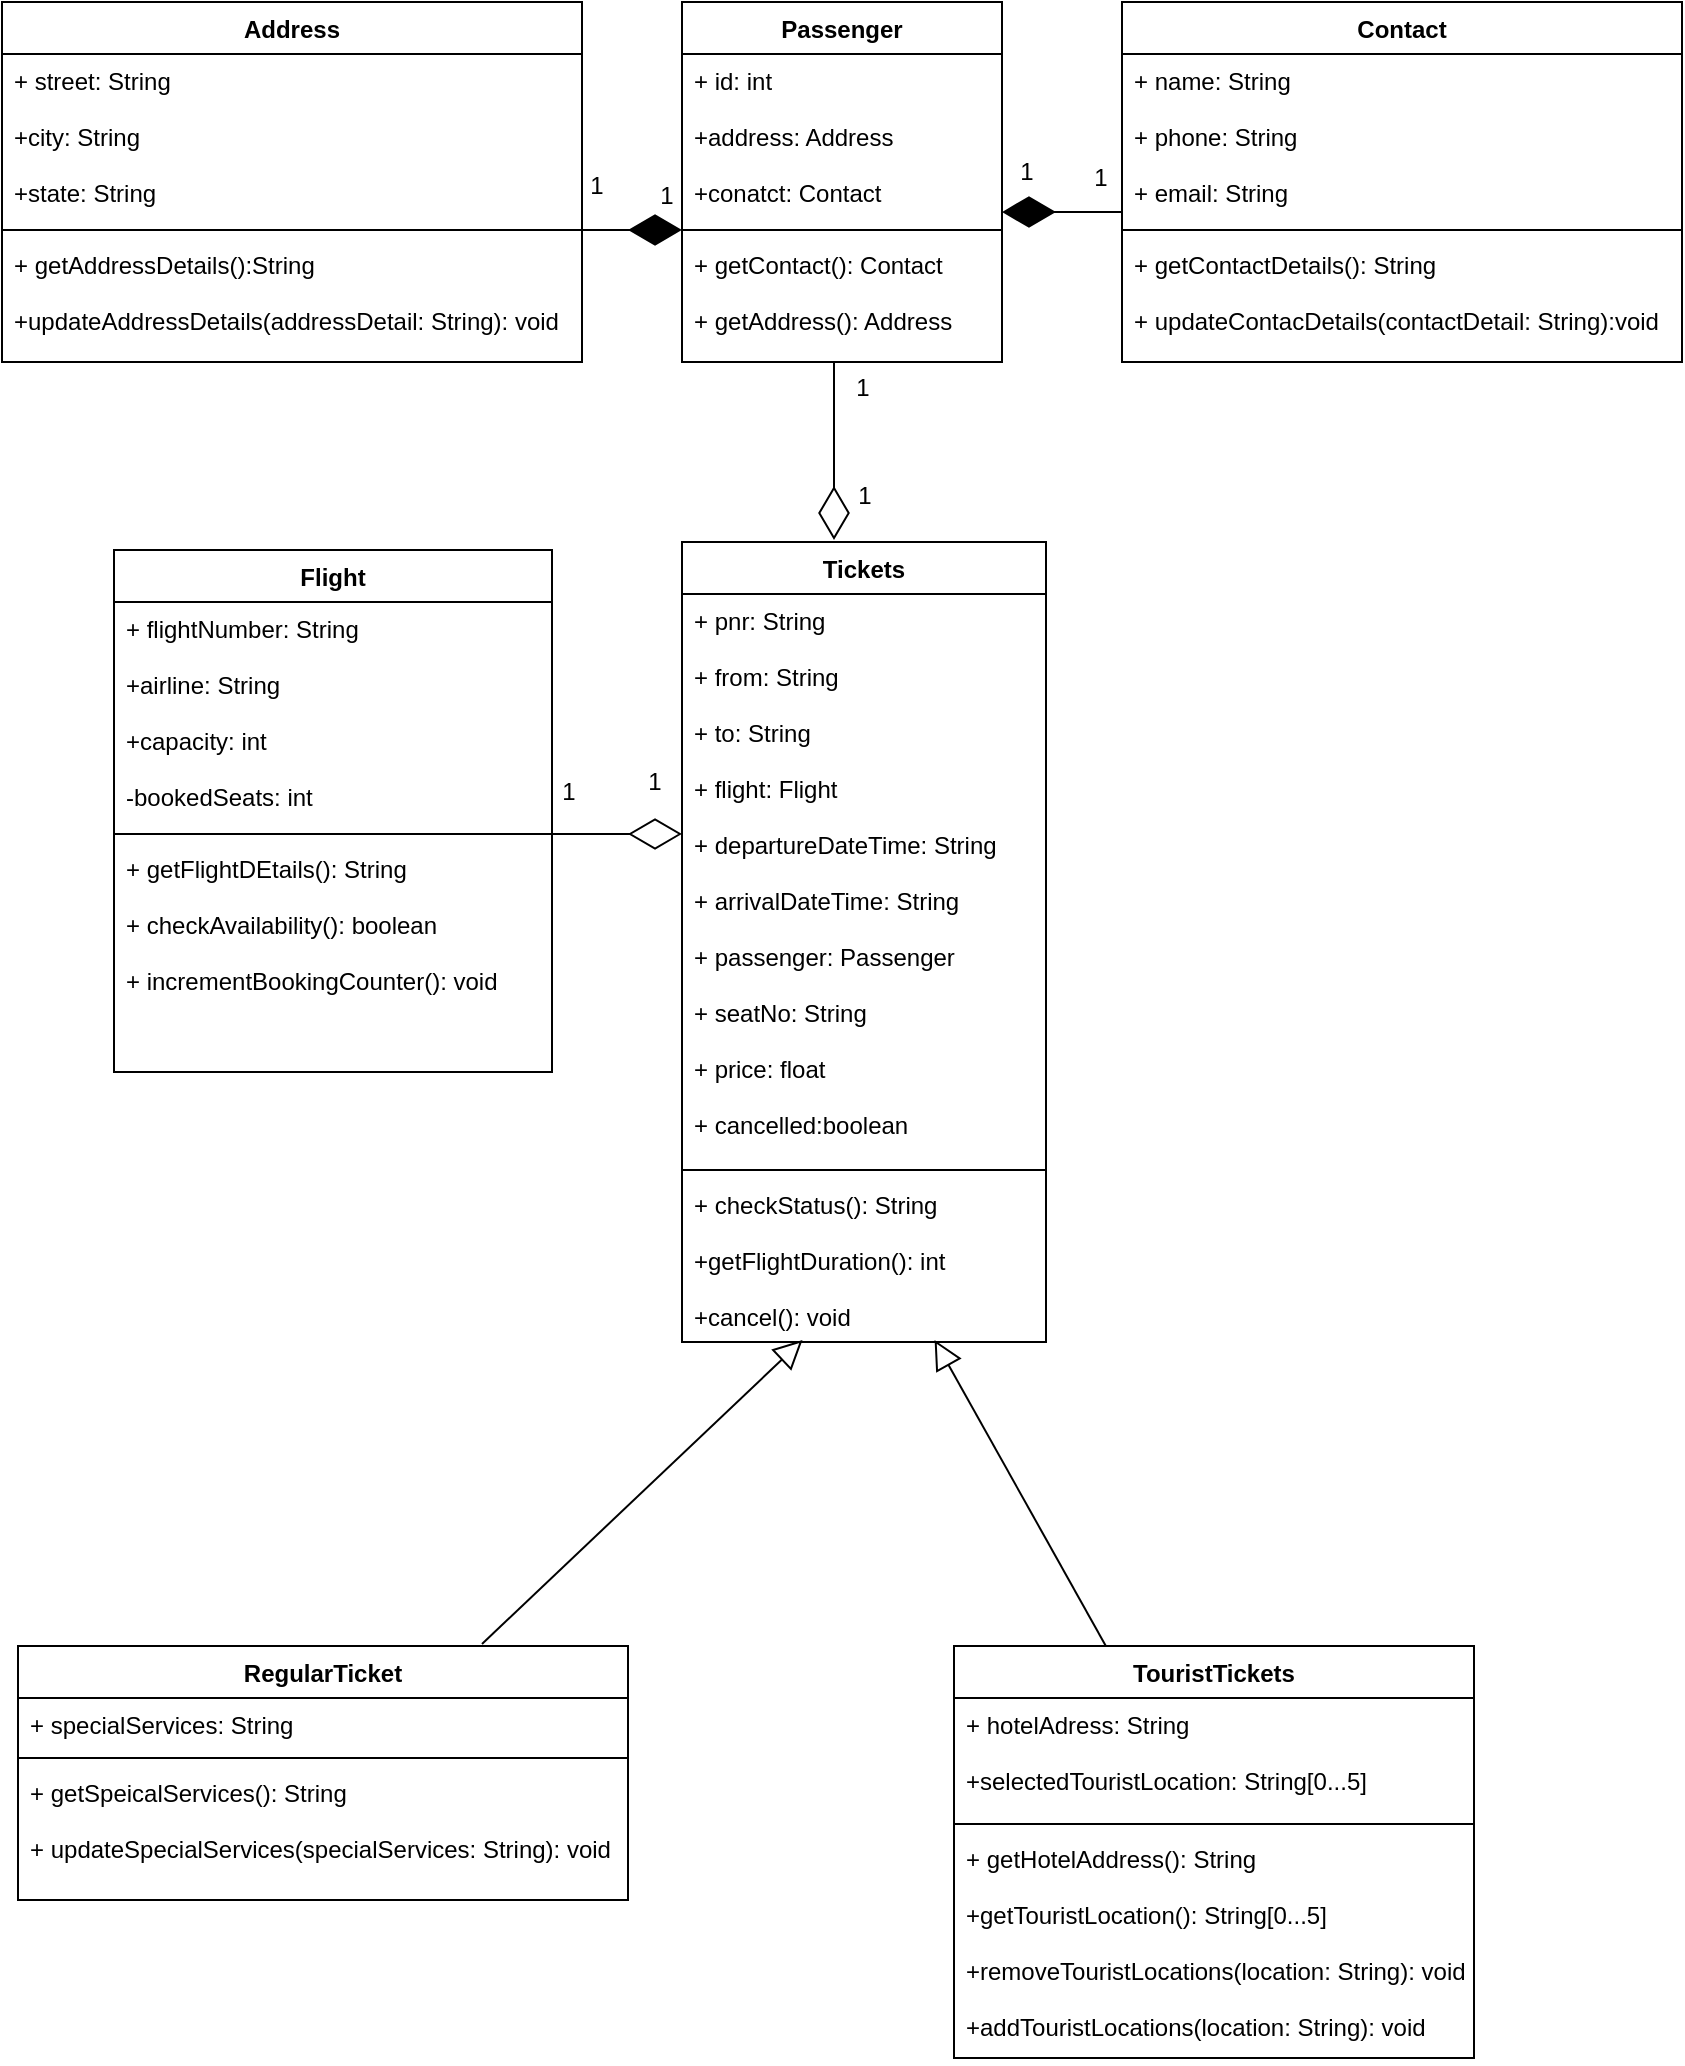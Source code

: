 <mxfile version="14.6.3" type="device"><diagram id="DF7BTEr1FDIvKcy1FoLk" name="Page-1"><mxGraphModel dx="1038" dy="523" grid="0" gridSize="10" guides="1" tooltips="1" connect="1" arrows="1" fold="1" page="0" pageScale="1" pageWidth="413" pageHeight="583" math="0" shadow="0"><root><mxCell id="0"/><mxCell id="1" parent="0"/><mxCell id="mBLglTa8eC9f9-06ht0y-1" value="Address" style="swimlane;fontStyle=1;align=center;verticalAlign=top;childLayout=stackLayout;horizontal=1;startSize=26;horizontalStack=0;resizeParent=1;resizeParentMax=0;resizeLast=0;collapsible=1;marginBottom=0;" parent="1" vertex="1"><mxGeometry x="80" y="120" width="290" height="180" as="geometry"/></mxCell><mxCell id="mBLglTa8eC9f9-06ht0y-2" value="+ street: String&#10;&#10;+city: String&#10;&#10;+state: String" style="text;strokeColor=none;fillColor=none;align=left;verticalAlign=top;spacingLeft=4;spacingRight=4;overflow=hidden;rotatable=0;points=[[0,0.5],[1,0.5]];portConstraint=eastwest;" parent="mBLglTa8eC9f9-06ht0y-1" vertex="1"><mxGeometry y="26" width="290" height="84" as="geometry"/></mxCell><mxCell id="mBLglTa8eC9f9-06ht0y-3" value="" style="line;strokeWidth=1;fillColor=none;align=left;verticalAlign=middle;spacingTop=-1;spacingLeft=3;spacingRight=3;rotatable=0;labelPosition=right;points=[];portConstraint=eastwest;" parent="mBLglTa8eC9f9-06ht0y-1" vertex="1"><mxGeometry y="110" width="290" height="8" as="geometry"/></mxCell><mxCell id="mBLglTa8eC9f9-06ht0y-4" value="+ getAddressDetails():String&#10;&#10;+updateAddressDetails(addressDetail: String): void&#10;" style="text;strokeColor=none;fillColor=none;align=left;verticalAlign=top;spacingLeft=4;spacingRight=4;overflow=hidden;rotatable=0;points=[[0,0.5],[1,0.5]];portConstraint=eastwest;" parent="mBLglTa8eC9f9-06ht0y-1" vertex="1"><mxGeometry y="118" width="290" height="62" as="geometry"/></mxCell><mxCell id="mBLglTa8eC9f9-06ht0y-5" value="Contact" style="swimlane;fontStyle=1;align=center;verticalAlign=top;childLayout=stackLayout;horizontal=1;startSize=26;horizontalStack=0;resizeParent=1;resizeParentMax=0;resizeLast=0;collapsible=1;marginBottom=0;" parent="1" vertex="1"><mxGeometry x="640" y="120" width="280" height="180" as="geometry"/></mxCell><mxCell id="mBLglTa8eC9f9-06ht0y-6" value="+ name: String&#10;&#10;+ phone: String&#10;&#10;+ email: String" style="text;strokeColor=none;fillColor=none;align=left;verticalAlign=top;spacingLeft=4;spacingRight=4;overflow=hidden;rotatable=0;points=[[0,0.5],[1,0.5]];portConstraint=eastwest;" parent="mBLglTa8eC9f9-06ht0y-5" vertex="1"><mxGeometry y="26" width="280" height="84" as="geometry"/></mxCell><mxCell id="mBLglTa8eC9f9-06ht0y-7" value="" style="line;strokeWidth=1;fillColor=none;align=left;verticalAlign=middle;spacingTop=-1;spacingLeft=3;spacingRight=3;rotatable=0;labelPosition=right;points=[];portConstraint=eastwest;" parent="mBLglTa8eC9f9-06ht0y-5" vertex="1"><mxGeometry y="110" width="280" height="8" as="geometry"/></mxCell><mxCell id="mBLglTa8eC9f9-06ht0y-8" value="+ getContactDetails(): String&#10;&#10;+ updateContacDetails(contactDetail: String):void" style="text;strokeColor=none;fillColor=none;align=left;verticalAlign=top;spacingLeft=4;spacingRight=4;overflow=hidden;rotatable=0;points=[[0,0.5],[1,0.5]];portConstraint=eastwest;" parent="mBLglTa8eC9f9-06ht0y-5" vertex="1"><mxGeometry y="118" width="280" height="62" as="geometry"/></mxCell><mxCell id="mBLglTa8eC9f9-06ht0y-9" value="Flight" style="swimlane;fontStyle=1;align=center;verticalAlign=top;childLayout=stackLayout;horizontal=1;startSize=26;horizontalStack=0;resizeParent=1;resizeParentMax=0;resizeLast=0;collapsible=1;marginBottom=0;" parent="1" vertex="1"><mxGeometry x="136" y="394" width="219" height="261" as="geometry"/></mxCell><mxCell id="mBLglTa8eC9f9-06ht0y-10" value="+ flightNumber: String&#10;&#10;+airline: String&#10;&#10;+capacity: int&#10;&#10;-bookedSeats: int" style="text;strokeColor=none;fillColor=none;align=left;verticalAlign=top;spacingLeft=4;spacingRight=4;overflow=hidden;rotatable=0;points=[[0,0.5],[1,0.5]];portConstraint=eastwest;" parent="mBLglTa8eC9f9-06ht0y-9" vertex="1"><mxGeometry y="26" width="219" height="112" as="geometry"/></mxCell><mxCell id="mBLglTa8eC9f9-06ht0y-11" value="" style="line;strokeWidth=1;fillColor=none;align=left;verticalAlign=middle;spacingTop=-1;spacingLeft=3;spacingRight=3;rotatable=0;labelPosition=right;points=[];portConstraint=eastwest;" parent="mBLglTa8eC9f9-06ht0y-9" vertex="1"><mxGeometry y="138" width="219" height="8" as="geometry"/></mxCell><mxCell id="mBLglTa8eC9f9-06ht0y-12" value="+ getFlightDEtails(): String&#10;&#10;+ checkAvailability(): boolean&#10;&#10;+ incrementBookingCounter(): void" style="text;strokeColor=none;fillColor=none;align=left;verticalAlign=top;spacingLeft=4;spacingRight=4;overflow=hidden;rotatable=0;points=[[0,0.5],[1,0.5]];portConstraint=eastwest;" parent="mBLglTa8eC9f9-06ht0y-9" vertex="1"><mxGeometry y="146" width="219" height="115" as="geometry"/></mxCell><mxCell id="mBLglTa8eC9f9-06ht0y-13" value="Passenger" style="swimlane;fontStyle=1;align=center;verticalAlign=top;childLayout=stackLayout;horizontal=1;startSize=26;horizontalStack=0;resizeParent=1;resizeParentMax=0;resizeLast=0;collapsible=1;marginBottom=0;" parent="1" vertex="1"><mxGeometry x="420" y="120" width="160" height="180" as="geometry"/></mxCell><mxCell id="mBLglTa8eC9f9-06ht0y-14" value="+ id: int&#10;&#10;+address: Address&#10;&#10;+conatct: Contact" style="text;strokeColor=none;fillColor=none;align=left;verticalAlign=top;spacingLeft=4;spacingRight=4;overflow=hidden;rotatable=0;points=[[0,0.5],[1,0.5]];portConstraint=eastwest;" parent="mBLglTa8eC9f9-06ht0y-13" vertex="1"><mxGeometry y="26" width="160" height="84" as="geometry"/></mxCell><mxCell id="mBLglTa8eC9f9-06ht0y-15" value="" style="line;strokeWidth=1;fillColor=none;align=left;verticalAlign=middle;spacingTop=-1;spacingLeft=3;spacingRight=3;rotatable=0;labelPosition=right;points=[];portConstraint=eastwest;" parent="mBLglTa8eC9f9-06ht0y-13" vertex="1"><mxGeometry y="110" width="160" height="8" as="geometry"/></mxCell><mxCell id="mBLglTa8eC9f9-06ht0y-16" value="+ getContact(): Contact&#10;&#10;+ getAddress(): Address&#10;" style="text;strokeColor=none;fillColor=none;align=left;verticalAlign=top;spacingLeft=4;spacingRight=4;overflow=hidden;rotatable=0;points=[[0,0.5],[1,0.5]];portConstraint=eastwest;" parent="mBLglTa8eC9f9-06ht0y-13" vertex="1"><mxGeometry y="118" width="160" height="62" as="geometry"/></mxCell><mxCell id="mBLglTa8eC9f9-06ht0y-21" value="Tickets" style="swimlane;fontStyle=1;align=center;verticalAlign=top;childLayout=stackLayout;horizontal=1;startSize=26;horizontalStack=0;resizeParent=1;resizeParentMax=0;resizeLast=0;collapsible=1;marginBottom=0;" parent="1" vertex="1"><mxGeometry x="420" y="390" width="182" height="400" as="geometry"/></mxCell><mxCell id="mBLglTa8eC9f9-06ht0y-22" value="+ pnr: String&#10;&#10;+ from: String&#10;&#10;+ to: String&#10;&#10;+ flight: Flight&#10;&#10;+ departureDateTime: String&#10;&#10;+ arrivalDateTime: String&#10;&#10;+ passenger: Passenger&#10;&#10;+ seatNo: String&#10;&#10;+ price: float&#10;&#10;+ cancelled:boolean" style="text;strokeColor=none;fillColor=none;align=left;verticalAlign=top;spacingLeft=4;spacingRight=4;overflow=hidden;rotatable=0;points=[[0,0.5],[1,0.5]];portConstraint=eastwest;" parent="mBLglTa8eC9f9-06ht0y-21" vertex="1"><mxGeometry y="26" width="182" height="284" as="geometry"/></mxCell><mxCell id="mBLglTa8eC9f9-06ht0y-23" value="" style="line;strokeWidth=1;fillColor=none;align=left;verticalAlign=middle;spacingTop=-1;spacingLeft=3;spacingRight=3;rotatable=0;labelPosition=right;points=[];portConstraint=eastwest;" parent="mBLglTa8eC9f9-06ht0y-21" vertex="1"><mxGeometry y="310" width="182" height="8" as="geometry"/></mxCell><mxCell id="mBLglTa8eC9f9-06ht0y-24" value="+ checkStatus(): String&#10;&#10;+getFlightDuration(): int&#10;&#10;+cancel(): void" style="text;strokeColor=none;fillColor=none;align=left;verticalAlign=top;spacingLeft=4;spacingRight=4;overflow=hidden;rotatable=0;points=[[0,0.5],[1,0.5]];portConstraint=eastwest;" parent="mBLglTa8eC9f9-06ht0y-21" vertex="1"><mxGeometry y="318" width="182" height="82" as="geometry"/></mxCell><mxCell id="mBLglTa8eC9f9-06ht0y-25" value="RegularTicket" style="swimlane;fontStyle=1;align=center;verticalAlign=top;childLayout=stackLayout;horizontal=1;startSize=26;horizontalStack=0;resizeParent=1;resizeParentMax=0;resizeLast=0;collapsible=1;marginBottom=0;" parent="1" vertex="1"><mxGeometry x="88" y="942" width="305" height="127" as="geometry"/></mxCell><mxCell id="mBLglTa8eC9f9-06ht0y-26" value="+ specialServices: String" style="text;strokeColor=none;fillColor=none;align=left;verticalAlign=top;spacingLeft=4;spacingRight=4;overflow=hidden;rotatable=0;points=[[0,0.5],[1,0.5]];portConstraint=eastwest;" parent="mBLglTa8eC9f9-06ht0y-25" vertex="1"><mxGeometry y="26" width="305" height="26" as="geometry"/></mxCell><mxCell id="mBLglTa8eC9f9-06ht0y-27" value="" style="line;strokeWidth=1;fillColor=none;align=left;verticalAlign=middle;spacingTop=-1;spacingLeft=3;spacingRight=3;rotatable=0;labelPosition=right;points=[];portConstraint=eastwest;" parent="mBLglTa8eC9f9-06ht0y-25" vertex="1"><mxGeometry y="52" width="305" height="8" as="geometry"/></mxCell><mxCell id="mBLglTa8eC9f9-06ht0y-28" value="+ getSpeicalServices(): String&#10;&#10;+ updateSpecialServices(specialServices: String): void" style="text;strokeColor=none;fillColor=none;align=left;verticalAlign=top;spacingLeft=4;spacingRight=4;overflow=hidden;rotatable=0;points=[[0,0.5],[1,0.5]];portConstraint=eastwest;" parent="mBLglTa8eC9f9-06ht0y-25" vertex="1"><mxGeometry y="60" width="305" height="67" as="geometry"/></mxCell><mxCell id="mBLglTa8eC9f9-06ht0y-29" value="TouristTickets" style="swimlane;fontStyle=1;align=center;verticalAlign=top;childLayout=stackLayout;horizontal=1;startSize=26;horizontalStack=0;resizeParent=1;resizeParentMax=0;resizeLast=0;collapsible=1;marginBottom=0;" parent="1" vertex="1"><mxGeometry x="556" y="942" width="260" height="206" as="geometry"/></mxCell><mxCell id="mBLglTa8eC9f9-06ht0y-30" value="+ hotelAdress: String&#10;&#10;+selectedTouristLocation: String[0...5]" style="text;strokeColor=none;fillColor=none;align=left;verticalAlign=top;spacingLeft=4;spacingRight=4;overflow=hidden;rotatable=0;points=[[0,0.5],[1,0.5]];portConstraint=eastwest;" parent="mBLglTa8eC9f9-06ht0y-29" vertex="1"><mxGeometry y="26" width="260" height="59" as="geometry"/></mxCell><mxCell id="mBLglTa8eC9f9-06ht0y-31" value="" style="line;strokeWidth=1;fillColor=none;align=left;verticalAlign=middle;spacingTop=-1;spacingLeft=3;spacingRight=3;rotatable=0;labelPosition=right;points=[];portConstraint=eastwest;" parent="mBLglTa8eC9f9-06ht0y-29" vertex="1"><mxGeometry y="85" width="260" height="8" as="geometry"/></mxCell><mxCell id="mBLglTa8eC9f9-06ht0y-32" value="+ getHotelAddress(): String&#10;&#10;+getTouristLocation(): String[0...5]&#10;&#10;+removeTouristLocations(location: String): void&#10;&#10;+addTouristLocations(location: String): void" style="text;strokeColor=none;fillColor=none;align=left;verticalAlign=top;spacingLeft=4;spacingRight=4;overflow=hidden;rotatable=0;points=[[0,0.5],[1,0.5]];portConstraint=eastwest;" parent="mBLglTa8eC9f9-06ht0y-29" vertex="1"><mxGeometry y="93" width="260" height="113" as="geometry"/></mxCell><mxCell id="jycmgUXN2-TC-VC5AzMo-7" value="" style="endArrow=diamondThin;endFill=1;endSize=24;html=1;" parent="1" edge="1"><mxGeometry width="160" relative="1" as="geometry"><mxPoint x="640" y="225" as="sourcePoint"/><mxPoint x="580" y="225" as="targetPoint"/></mxGeometry></mxCell><mxCell id="jycmgUXN2-TC-VC5AzMo-8" value="" style="endArrow=diamondThin;endFill=1;endSize=24;html=1;" parent="1" edge="1"><mxGeometry width="160" relative="1" as="geometry"><mxPoint x="369" y="234" as="sourcePoint"/><mxPoint x="420" y="234" as="targetPoint"/></mxGeometry></mxCell><mxCell id="jycmgUXN2-TC-VC5AzMo-9" value="1" style="text;html=1;align=center;verticalAlign=middle;resizable=0;points=[];autosize=1;strokeColor=none;" parent="1" vertex="1"><mxGeometry x="403" y="208" width="17" height="18" as="geometry"/></mxCell><mxCell id="jycmgUXN2-TC-VC5AzMo-10" value="1" style="text;html=1;align=center;verticalAlign=middle;resizable=0;points=[];autosize=1;strokeColor=none;" parent="1" vertex="1"><mxGeometry x="368" y="203" width="17" height="18" as="geometry"/></mxCell><mxCell id="jycmgUXN2-TC-VC5AzMo-11" value="1" style="text;html=1;align=center;verticalAlign=middle;resizable=0;points=[];autosize=1;strokeColor=none;" parent="1" vertex="1"><mxGeometry x="620" y="199" width="17" height="18" as="geometry"/></mxCell><mxCell id="jycmgUXN2-TC-VC5AzMo-12" value="1" style="text;html=1;align=center;verticalAlign=middle;resizable=0;points=[];autosize=1;strokeColor=none;" parent="1" vertex="1"><mxGeometry x="583" y="196" width="17" height="18" as="geometry"/></mxCell><mxCell id="jycmgUXN2-TC-VC5AzMo-13" value="" style="endArrow=diamondThin;endFill=0;endSize=24;html=1;" parent="1" edge="1"><mxGeometry width="160" relative="1" as="geometry"><mxPoint x="349" y="536" as="sourcePoint"/><mxPoint x="420" y="536" as="targetPoint"/></mxGeometry></mxCell><mxCell id="jycmgUXN2-TC-VC5AzMo-14" value="1" style="text;html=1;align=center;verticalAlign=middle;resizable=0;points=[];autosize=1;strokeColor=none;" parent="1" vertex="1"><mxGeometry x="354" y="506" width="17" height="18" as="geometry"/></mxCell><mxCell id="jycmgUXN2-TC-VC5AzMo-15" value="1" style="text;html=1;align=center;verticalAlign=middle;resizable=0;points=[];autosize=1;strokeColor=none;" parent="1" vertex="1"><mxGeometry x="397" y="501" width="17" height="18" as="geometry"/></mxCell><mxCell id="jycmgUXN2-TC-VC5AzMo-17" value="" style="endArrow=diamondThin;endFill=0;endSize=24;html=1;" parent="1" edge="1"><mxGeometry width="160" relative="1" as="geometry"><mxPoint x="496" y="300" as="sourcePoint"/><mxPoint x="496" y="389" as="targetPoint"/></mxGeometry></mxCell><mxCell id="jycmgUXN2-TC-VC5AzMo-18" value="1" style="text;html=1;align=center;verticalAlign=middle;resizable=0;points=[];autosize=1;strokeColor=none;" parent="1" vertex="1"><mxGeometry x="501" y="304" width="17" height="18" as="geometry"/></mxCell><mxCell id="jycmgUXN2-TC-VC5AzMo-19" value="1" style="text;html=1;align=center;verticalAlign=middle;resizable=0;points=[];autosize=1;strokeColor=none;" parent="1" vertex="1"><mxGeometry x="502" y="358" width="17" height="18" as="geometry"/></mxCell><mxCell id="jycmgUXN2-TC-VC5AzMo-25" value="" style="endArrow=block;endFill=0;endSize=12;html=1;exitX=0.292;exitY=0;exitDx=0;exitDy=0;exitPerimeter=0;entryX=0.694;entryY=0.988;entryDx=0;entryDy=0;entryPerimeter=0;" parent="1" source="mBLglTa8eC9f9-06ht0y-29" target="mBLglTa8eC9f9-06ht0y-24" edge="1"><mxGeometry width="160" relative="1" as="geometry"><mxPoint x="657" y="935" as="sourcePoint"/><mxPoint x="561" y="854" as="targetPoint"/></mxGeometry></mxCell><mxCell id="jycmgUXN2-TC-VC5AzMo-28" value="" style="endArrow=block;endFill=0;endSize=12;html=1;entryX=0.331;entryY=0.988;entryDx=0;entryDy=0;entryPerimeter=0;" parent="1" target="mBLglTa8eC9f9-06ht0y-24" edge="1"><mxGeometry width="160" relative="1" as="geometry"><mxPoint x="320" y="941" as="sourcePoint"/><mxPoint x="554" y="821" as="targetPoint"/></mxGeometry></mxCell></root></mxGraphModel></diagram></mxfile>